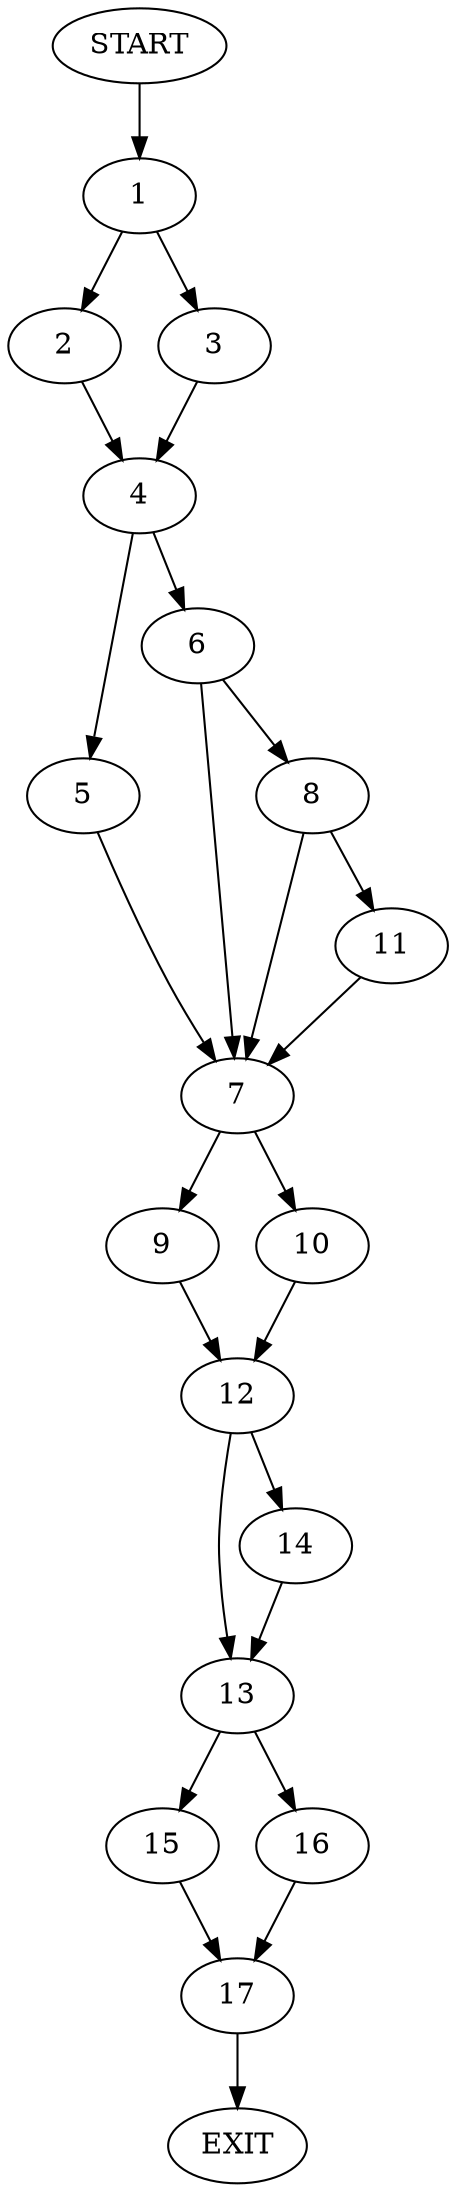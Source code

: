digraph {
0 [label="START"]
18 [label="EXIT"]
0 -> 1
1 -> 2
1 -> 3
2 -> 4
3 -> 4
4 -> 5
4 -> 6
6 -> 7
6 -> 8
5 -> 7
7 -> 9
7 -> 10
8 -> 7
8 -> 11
11 -> 7
10 -> 12
9 -> 12
12 -> 13
12 -> 14
14 -> 13
13 -> 15
13 -> 16
15 -> 17
16 -> 17
17 -> 18
}
